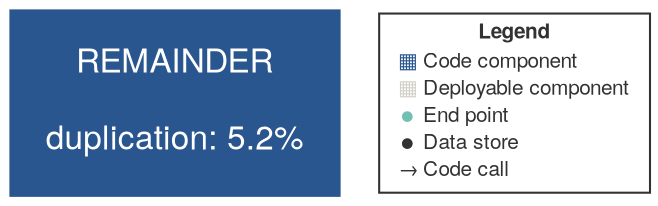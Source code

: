 digraph "Graph" {
compound=true
rankdir=TD
"REMAINDER" [ shape="box" style="filled" fillcolor="#2A568F" penwidth="1" color="#FFFFFF" fontname="Helvetica Neue" fontcolor="#FFFFFF" fontsize="16" margin="0.256" label="REMAINDER

duplication: 5.2%" ]
"LEGEND" [ shape="box" style="filled" fillcolor="#FFFFFF" penwidth="1" color="#323232" fontname="Helvetica Neue" fontcolor="#323232" fontsize="10" label=<<TABLE BORDER="0" CELLPADDING="1" CELLSPACING="0">
<TR><TD COLSPAN="2"><B>Legend</B></TD></TR>
<TR><TD><FONT COLOR="#2A568F">&#9638;</FONT></TD><TD ALIGN="left">Code component</TD></TR>
<TR><TD><FONT COLOR="#D2D1C7">&#9638;</FONT></TD><TD ALIGN="left">Deployable component</TD></TR>
<TR><TD><FONT COLOR="#72C0B4">&#9679;</FONT></TD><TD ALIGN="left">End point</TD></TR>
<TR><TD><FONT COLOR="#323232">&#9679;</FONT></TD><TD ALIGN="left">Data store</TD></TR>
<TR><TD><FONT COLOR="#323232">&rarr;</FONT></TD><TD ALIGN="left">Code call</TD></TR>
</TABLE>
>  ]
}

